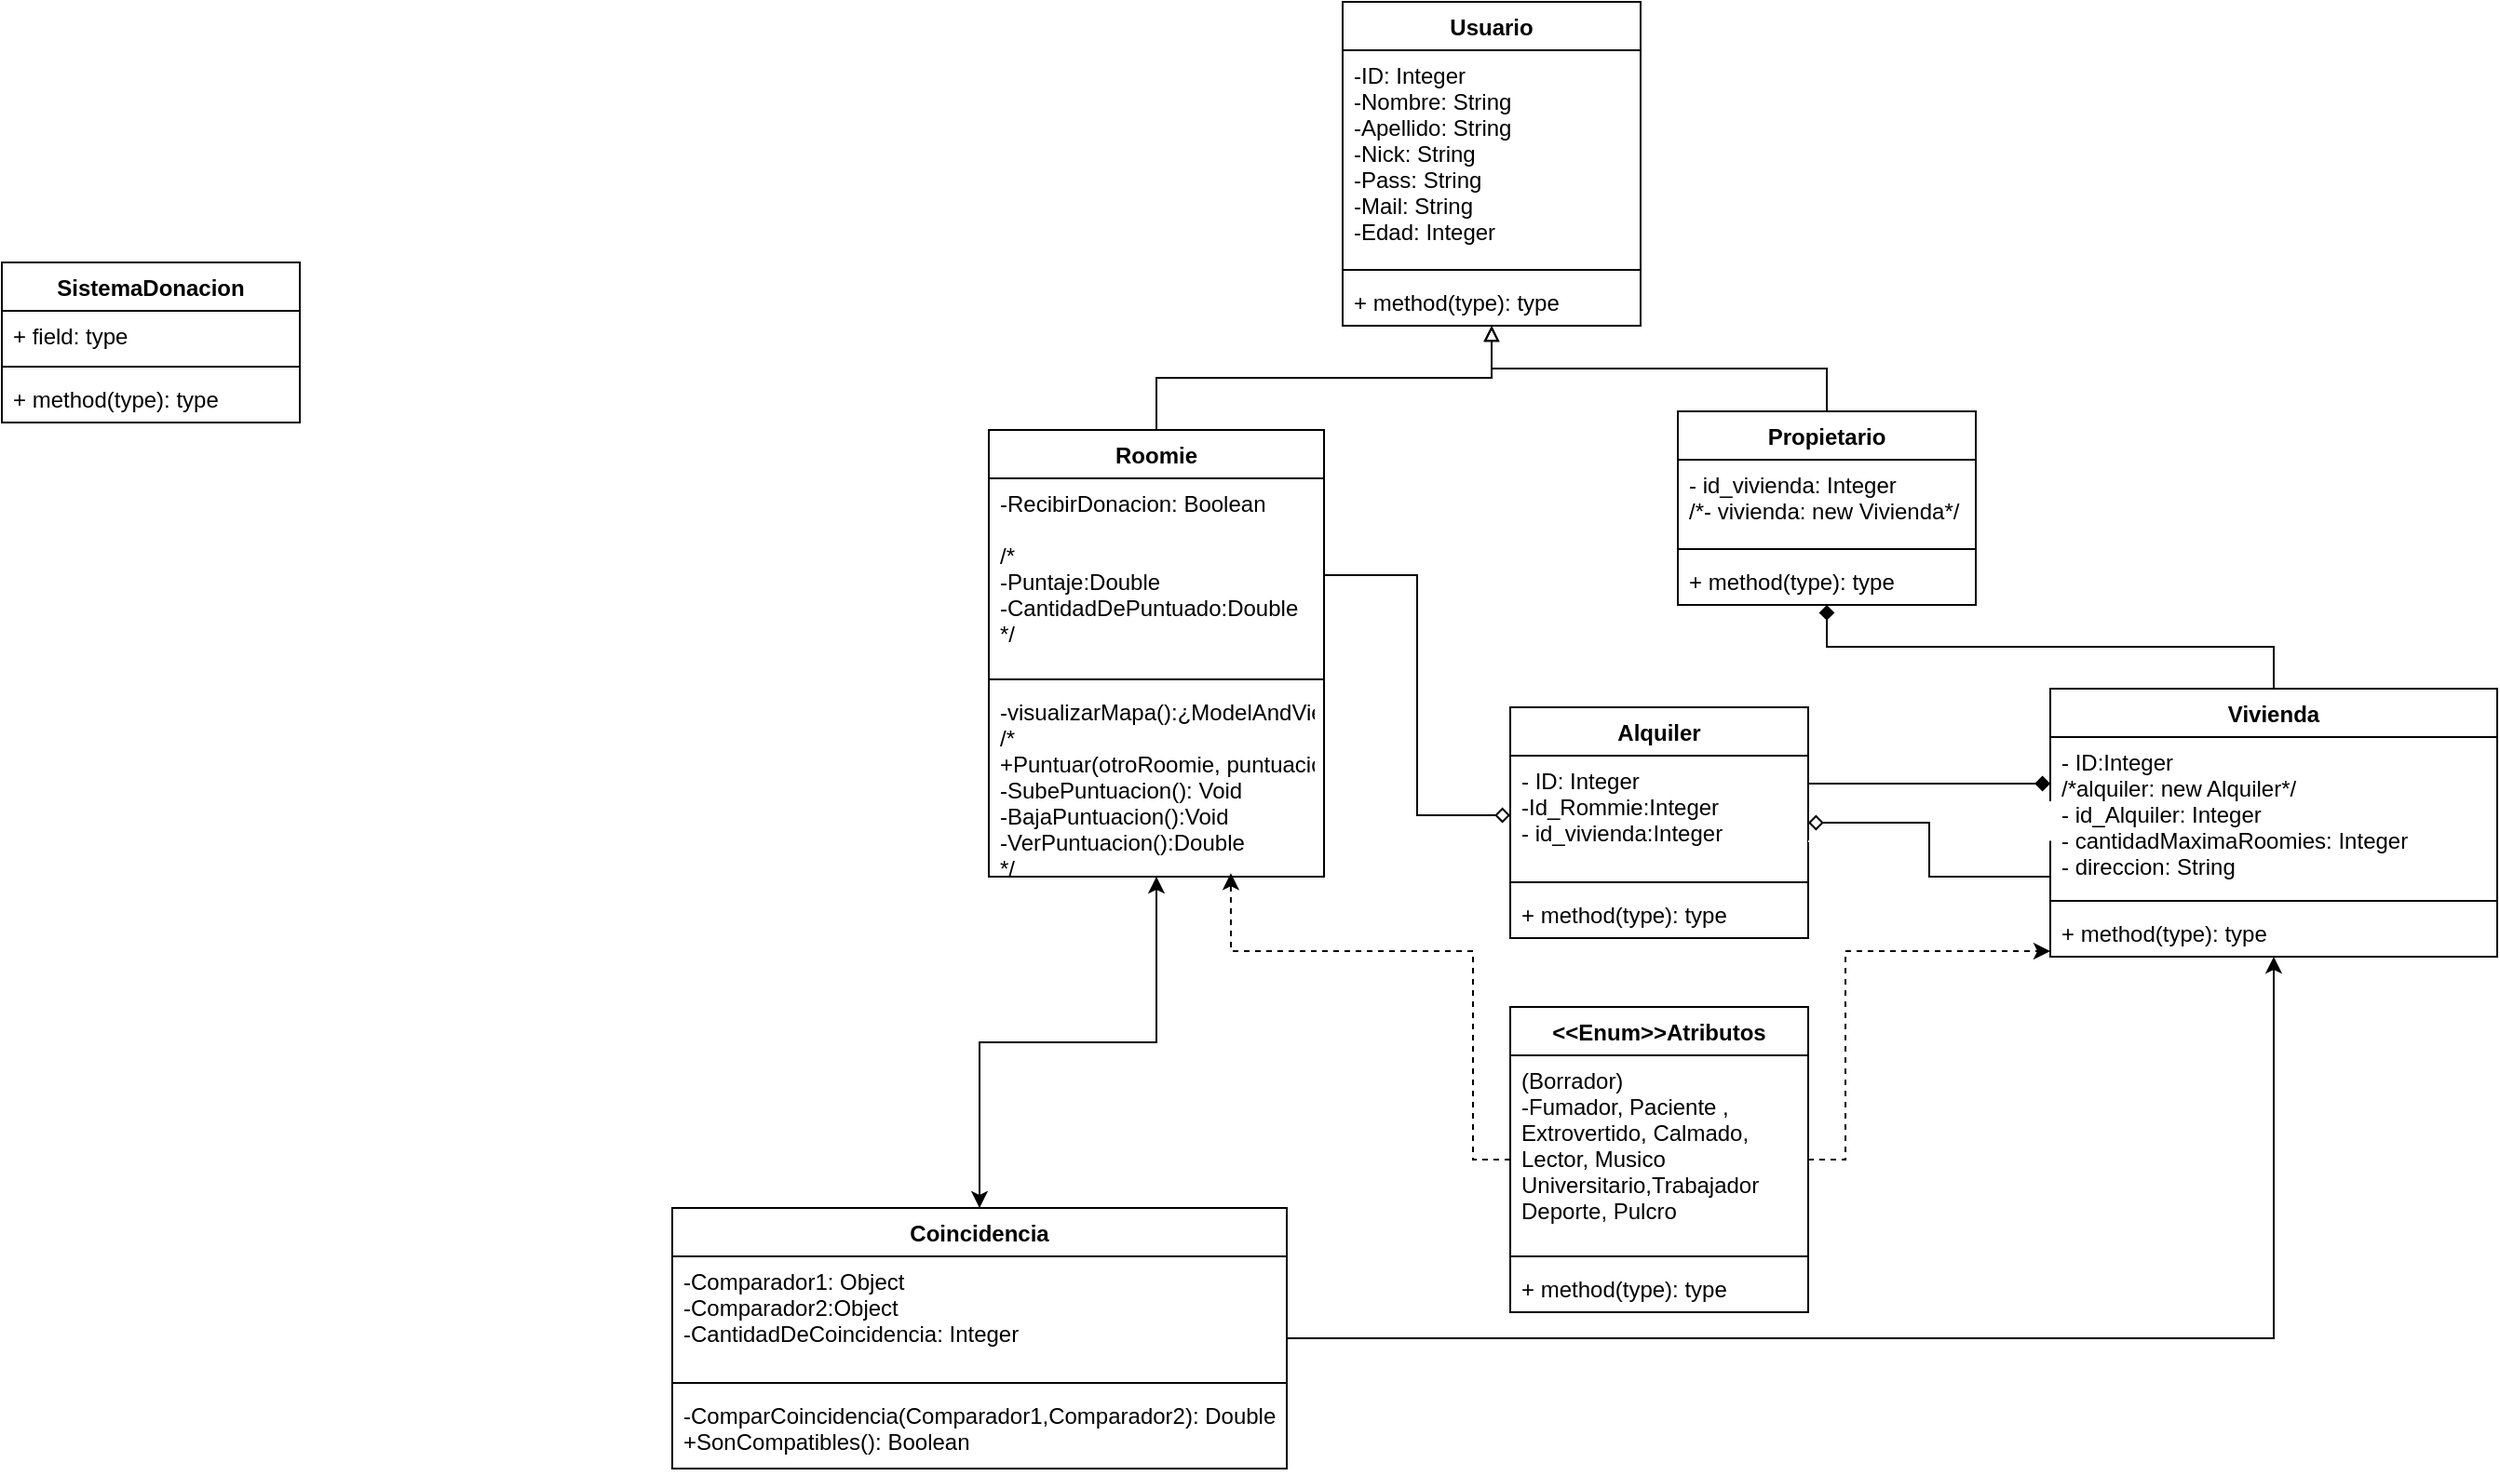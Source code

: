 <mxfile version="17.5.0" type="device"><diagram id="KF8sklsafdfMoTBYp0Mz" name="Page-1"><mxGraphModel dx="1848" dy="529" grid="1" gridSize="10" guides="1" tooltips="1" connect="1" arrows="1" fold="1" page="1" pageScale="1" pageWidth="827" pageHeight="1169" math="0" shadow="0"><root><mxCell id="0"/><mxCell id="1" parent="0"/><mxCell id="4Bn1yn5h3gt4CR7ztPiD-2" value="Usuario" style="swimlane;fontStyle=1;align=center;verticalAlign=top;childLayout=stackLayout;horizontal=1;startSize=26;horizontalStack=0;resizeParent=1;resizeParentMax=0;resizeLast=0;collapsible=1;marginBottom=0;" parent="1" vertex="1"><mxGeometry x="130" width="160" height="174" as="geometry"><mxRectangle x="130" y="20" width="80" height="26" as="alternateBounds"/></mxGeometry></mxCell><mxCell id="4Bn1yn5h3gt4CR7ztPiD-3" value="-ID: Integer&#10;-Nombre: String&#10;-Apellido: String&#10;-Nick: String&#10;-Pass: String&#10;-Mail: String&#10;-Edad: Integer&#10;" style="text;strokeColor=none;fillColor=none;align=left;verticalAlign=top;spacingLeft=4;spacingRight=4;overflow=hidden;rotatable=0;points=[[0,0.5],[1,0.5]];portConstraint=eastwest;" parent="4Bn1yn5h3gt4CR7ztPiD-2" vertex="1"><mxGeometry y="26" width="160" height="114" as="geometry"/></mxCell><mxCell id="4Bn1yn5h3gt4CR7ztPiD-4" value="" style="line;strokeWidth=1;fillColor=none;align=left;verticalAlign=middle;spacingTop=-1;spacingLeft=3;spacingRight=3;rotatable=0;labelPosition=right;points=[];portConstraint=eastwest;" parent="4Bn1yn5h3gt4CR7ztPiD-2" vertex="1"><mxGeometry y="140" width="160" height="8" as="geometry"/></mxCell><mxCell id="4Bn1yn5h3gt4CR7ztPiD-5" value="+ method(type): type" style="text;strokeColor=none;fillColor=none;align=left;verticalAlign=top;spacingLeft=4;spacingRight=4;overflow=hidden;rotatable=0;points=[[0,0.5],[1,0.5]];portConstraint=eastwest;" parent="4Bn1yn5h3gt4CR7ztPiD-2" vertex="1"><mxGeometry y="148" width="160" height="26" as="geometry"/></mxCell><mxCell id="4Bn1yn5h3gt4CR7ztPiD-24" style="edgeStyle=orthogonalEdgeStyle;rounded=0;orthogonalLoop=1;jettySize=auto;html=1;exitX=0.5;exitY=0;exitDx=0;exitDy=0;endArrow=block;endFill=0;" parent="1" source="4Bn1yn5h3gt4CR7ztPiD-6" target="4Bn1yn5h3gt4CR7ztPiD-2" edge="1"><mxGeometry relative="1" as="geometry"/></mxCell><mxCell id="4Bn1yn5h3gt4CR7ztPiD-6" value="Roomie" style="swimlane;fontStyle=1;align=center;verticalAlign=top;childLayout=stackLayout;horizontal=1;startSize=26;horizontalStack=0;resizeParent=1;resizeParentMax=0;resizeLast=0;collapsible=1;marginBottom=0;" parent="1" vertex="1"><mxGeometry x="-60" y="230" width="180" height="240" as="geometry"><mxRectangle x="-60" y="280" width="80" height="26" as="alternateBounds"/></mxGeometry></mxCell><mxCell id="4Bn1yn5h3gt4CR7ztPiD-7" value="-RecibirDonacion: Boolean&#10;&#10;/*&#10;-Puntaje:Double&#10;-CantidadDePuntuado:Double&#10;*/" style="text;strokeColor=none;fillColor=none;align=left;verticalAlign=top;spacingLeft=4;spacingRight=4;overflow=hidden;rotatable=0;points=[[0,0.5],[1,0.5]];portConstraint=eastwest;" parent="4Bn1yn5h3gt4CR7ztPiD-6" vertex="1"><mxGeometry y="26" width="180" height="104" as="geometry"/></mxCell><mxCell id="4Bn1yn5h3gt4CR7ztPiD-8" value="" style="line;strokeWidth=1;fillColor=none;align=left;verticalAlign=middle;spacingTop=-1;spacingLeft=3;spacingRight=3;rotatable=0;labelPosition=right;points=[];portConstraint=eastwest;" parent="4Bn1yn5h3gt4CR7ztPiD-6" vertex="1"><mxGeometry y="130" width="180" height="8" as="geometry"/></mxCell><mxCell id="4Bn1yn5h3gt4CR7ztPiD-9" value="-visualizarMapa():¿ModelAndView?&#10;/*&#10;+Puntuar(otroRoomie, puntuacion): void&#10;-SubePuntuacion(): Void&#10;-BajaPuntuacion():Void&#10;-VerPuntuacion():Double&#10;*/" style="text;strokeColor=none;fillColor=none;align=left;verticalAlign=top;spacingLeft=4;spacingRight=4;overflow=hidden;rotatable=0;points=[[0,0.5],[1,0.5]];portConstraint=eastwest;" parent="4Bn1yn5h3gt4CR7ztPiD-6" vertex="1"><mxGeometry y="138" width="180" height="102" as="geometry"/></mxCell><mxCell id="4Bn1yn5h3gt4CR7ztPiD-25" style="edgeStyle=orthogonalEdgeStyle;rounded=0;orthogonalLoop=1;jettySize=auto;html=1;exitX=0.5;exitY=0;exitDx=0;exitDy=0;endArrow=block;endFill=0;" parent="1" source="4Bn1yn5h3gt4CR7ztPiD-10" target="4Bn1yn5h3gt4CR7ztPiD-2" edge="1"><mxGeometry relative="1" as="geometry"/></mxCell><mxCell id="4Bn1yn5h3gt4CR7ztPiD-10" value="Propietario" style="swimlane;fontStyle=1;align=center;verticalAlign=top;childLayout=stackLayout;horizontal=1;startSize=26;horizontalStack=0;resizeParent=1;resizeParentMax=0;resizeLast=0;collapsible=1;marginBottom=0;" parent="1" vertex="1"><mxGeometry x="310" y="220" width="160" height="104" as="geometry"/></mxCell><mxCell id="4Bn1yn5h3gt4CR7ztPiD-11" value="- id_vivienda: Integer&#10;/*- vivienda: new Vivienda*/" style="text;strokeColor=none;fillColor=none;align=left;verticalAlign=top;spacingLeft=4;spacingRight=4;overflow=hidden;rotatable=0;points=[[0,0.5],[1,0.5]];portConstraint=eastwest;" parent="4Bn1yn5h3gt4CR7ztPiD-10" vertex="1"><mxGeometry y="26" width="160" height="44" as="geometry"/></mxCell><mxCell id="4Bn1yn5h3gt4CR7ztPiD-12" value="" style="line;strokeWidth=1;fillColor=none;align=left;verticalAlign=middle;spacingTop=-1;spacingLeft=3;spacingRight=3;rotatable=0;labelPosition=right;points=[];portConstraint=eastwest;" parent="4Bn1yn5h3gt4CR7ztPiD-10" vertex="1"><mxGeometry y="70" width="160" height="8" as="geometry"/></mxCell><mxCell id="4Bn1yn5h3gt4CR7ztPiD-13" value="+ method(type): type" style="text;strokeColor=none;fillColor=none;align=left;verticalAlign=top;spacingLeft=4;spacingRight=4;overflow=hidden;rotatable=0;points=[[0,0.5],[1,0.5]];portConstraint=eastwest;" parent="4Bn1yn5h3gt4CR7ztPiD-10" vertex="1"><mxGeometry y="78" width="160" height="26" as="geometry"/></mxCell><mxCell id="4Bn1yn5h3gt4CR7ztPiD-14" value="Alquiler" style="swimlane;fontStyle=1;align=center;verticalAlign=top;childLayout=stackLayout;horizontal=1;startSize=26;horizontalStack=0;resizeParent=1;resizeParentMax=0;resizeLast=0;collapsible=1;marginBottom=0;" parent="1" vertex="1"><mxGeometry x="220" y="379" width="160" height="124" as="geometry"/></mxCell><mxCell id="4Bn1yn5h3gt4CR7ztPiD-15" value="- ID: Integer&#10;-Id_Rommie:Integer&#10;- id_vivienda:Integer" style="text;strokeColor=none;fillColor=none;align=left;verticalAlign=top;spacingLeft=4;spacingRight=4;overflow=hidden;rotatable=0;points=[[0,0.5],[1,0.5]];portConstraint=eastwest;" parent="4Bn1yn5h3gt4CR7ztPiD-14" vertex="1"><mxGeometry y="26" width="160" height="64" as="geometry"/></mxCell><mxCell id="4Bn1yn5h3gt4CR7ztPiD-16" value="" style="line;strokeWidth=1;fillColor=none;align=left;verticalAlign=middle;spacingTop=-1;spacingLeft=3;spacingRight=3;rotatable=0;labelPosition=right;points=[];portConstraint=eastwest;" parent="4Bn1yn5h3gt4CR7ztPiD-14" vertex="1"><mxGeometry y="90" width="160" height="8" as="geometry"/></mxCell><mxCell id="4Bn1yn5h3gt4CR7ztPiD-17" value="+ method(type): type" style="text;strokeColor=none;fillColor=none;align=left;verticalAlign=top;spacingLeft=4;spacingRight=4;overflow=hidden;rotatable=0;points=[[0,0.5],[1,0.5]];portConstraint=eastwest;" parent="4Bn1yn5h3gt4CR7ztPiD-14" vertex="1"><mxGeometry y="98" width="160" height="26" as="geometry"/></mxCell><mxCell id="4Bn1yn5h3gt4CR7ztPiD-29" style="edgeStyle=orthogonalEdgeStyle;rounded=0;orthogonalLoop=1;jettySize=auto;html=1;exitX=0.5;exitY=0;exitDx=0;exitDy=0;startArrow=none;startFill=0;endArrow=diamond;endFill=1;" parent="1" source="4Bn1yn5h3gt4CR7ztPiD-18" target="4Bn1yn5h3gt4CR7ztPiD-10" edge="1"><mxGeometry relative="1" as="geometry"/></mxCell><mxCell id="4Bn1yn5h3gt4CR7ztPiD-18" value="Vivienda" style="swimlane;fontStyle=1;align=center;verticalAlign=top;childLayout=stackLayout;horizontal=1;startSize=26;horizontalStack=0;resizeParent=1;resizeParentMax=0;resizeLast=0;collapsible=1;marginBottom=0;" parent="1" vertex="1"><mxGeometry x="510" y="369" width="240" height="144" as="geometry"/></mxCell><mxCell id="4Bn1yn5h3gt4CR7ztPiD-19" value="- ID:Integer&#10;/*alquiler: new Alquiler*/&#10;- id_Alquiler: Integer&#10;- cantidadMaximaRoomies: Integer&#10;- direccion: String&#10;" style="text;strokeColor=none;fillColor=none;align=left;verticalAlign=top;spacingLeft=4;spacingRight=4;overflow=hidden;rotatable=0;points=[[0,0.5],[1,0.5]];portConstraint=eastwest;" parent="4Bn1yn5h3gt4CR7ztPiD-18" vertex="1"><mxGeometry y="26" width="240" height="84" as="geometry"/></mxCell><mxCell id="4Bn1yn5h3gt4CR7ztPiD-20" value="" style="line;strokeWidth=1;fillColor=none;align=left;verticalAlign=middle;spacingTop=-1;spacingLeft=3;spacingRight=3;rotatable=0;labelPosition=right;points=[];portConstraint=eastwest;" parent="4Bn1yn5h3gt4CR7ztPiD-18" vertex="1"><mxGeometry y="110" width="240" height="8" as="geometry"/></mxCell><mxCell id="4Bn1yn5h3gt4CR7ztPiD-21" value="+ method(type): type" style="text;strokeColor=none;fillColor=none;align=left;verticalAlign=top;spacingLeft=4;spacingRight=4;overflow=hidden;rotatable=0;points=[[0,0.5],[1,0.5]];portConstraint=eastwest;" parent="4Bn1yn5h3gt4CR7ztPiD-18" vertex="1"><mxGeometry y="118" width="240" height="26" as="geometry"/></mxCell><mxCell id="4Bn1yn5h3gt4CR7ztPiD-27" style="edgeStyle=orthogonalEdgeStyle;rounded=0;orthogonalLoop=1;jettySize=auto;html=1;startArrow=none;startFill=0;endArrow=diamond;endFill=1;" parent="1" source="4Bn1yn5h3gt4CR7ztPiD-14" target="4Bn1yn5h3gt4CR7ztPiD-18" edge="1"><mxGeometry relative="1" as="geometry"><Array as="points"><mxPoint x="470" y="420"/><mxPoint x="470" y="420"/></Array></mxGeometry></mxCell><mxCell id="4Bn1yn5h3gt4CR7ztPiD-28" style="edgeStyle=orthogonalEdgeStyle;rounded=0;orthogonalLoop=1;jettySize=auto;html=1;exitX=1;exitY=0.5;exitDx=0;exitDy=0;startArrow=none;startFill=0;endArrow=diamond;endFill=0;" parent="1" source="4Bn1yn5h3gt4CR7ztPiD-7" target="4Bn1yn5h3gt4CR7ztPiD-15" edge="1"><mxGeometry relative="1" as="geometry"/></mxCell><mxCell id="2LakdMpCqzMC9U6jFQQU-1" value="Coincidencia" style="swimlane;fontStyle=1;align=center;verticalAlign=top;childLayout=stackLayout;horizontal=1;startSize=26;horizontalStack=0;resizeParent=1;resizeParentMax=0;resizeLast=0;collapsible=1;marginBottom=0;" parent="1" vertex="1"><mxGeometry x="-230" y="648" width="330" height="140" as="geometry"><mxRectangle x="-230" y="648" width="110" height="26" as="alternateBounds"/></mxGeometry></mxCell><mxCell id="2LakdMpCqzMC9U6jFQQU-2" value="-Comparador1: Object&#10;-Comparador2:Object&#10;-CantidadDeCoincidencia: Integer" style="text;strokeColor=none;fillColor=none;align=left;verticalAlign=top;spacingLeft=4;spacingRight=4;overflow=hidden;rotatable=0;points=[[0,0.5],[1,0.5]];portConstraint=eastwest;" parent="2LakdMpCqzMC9U6jFQQU-1" vertex="1"><mxGeometry y="26" width="330" height="64" as="geometry"/></mxCell><mxCell id="2LakdMpCqzMC9U6jFQQU-3" value="" style="line;strokeWidth=1;fillColor=none;align=left;verticalAlign=middle;spacingTop=-1;spacingLeft=3;spacingRight=3;rotatable=0;labelPosition=right;points=[];portConstraint=eastwest;" parent="2LakdMpCqzMC9U6jFQQU-1" vertex="1"><mxGeometry y="90" width="330" height="8" as="geometry"/></mxCell><mxCell id="2LakdMpCqzMC9U6jFQQU-4" value="-ComparCoincidencia(Comparador1,Comparador2): Double&#10;+SonCompatibles(): Boolean" style="text;strokeColor=none;fillColor=none;align=left;verticalAlign=top;spacingLeft=4;spacingRight=4;overflow=hidden;rotatable=0;points=[[0,0.5],[1,0.5]];portConstraint=eastwest;" parent="2LakdMpCqzMC9U6jFQQU-1" vertex="1"><mxGeometry y="98" width="330" height="42" as="geometry"/></mxCell><mxCell id="2LakdMpCqzMC9U6jFQQU-9" value="&lt;&lt;Enum&gt;&gt;Atributos" style="swimlane;fontStyle=1;align=center;verticalAlign=top;childLayout=stackLayout;horizontal=1;startSize=26;horizontalStack=0;resizeParent=1;resizeParentMax=0;resizeLast=0;collapsible=1;marginBottom=0;" parent="1" vertex="1"><mxGeometry x="220" y="540" width="160" height="164" as="geometry"><mxRectangle x="-413" y="489" width="150" height="26" as="alternateBounds"/></mxGeometry></mxCell><mxCell id="2LakdMpCqzMC9U6jFQQU-10" value="(Borrador)&#10;-Fumador, Paciente ,&#10;Extrovertido, Calmado, &#10;Lector, Musico&#10;Universitario,Trabajador&#10;Deporte, Pulcro" style="text;strokeColor=none;fillColor=none;align=left;verticalAlign=top;spacingLeft=4;spacingRight=4;overflow=hidden;rotatable=0;points=[[0,0.5],[1,0.5]];portConstraint=eastwest;" parent="2LakdMpCqzMC9U6jFQQU-9" vertex="1"><mxGeometry y="26" width="160" height="104" as="geometry"/></mxCell><mxCell id="2LakdMpCqzMC9U6jFQQU-11" value="" style="line;strokeWidth=1;fillColor=none;align=left;verticalAlign=middle;spacingTop=-1;spacingLeft=3;spacingRight=3;rotatable=0;labelPosition=right;points=[];portConstraint=eastwest;" parent="2LakdMpCqzMC9U6jFQQU-9" vertex="1"><mxGeometry y="130" width="160" height="8" as="geometry"/></mxCell><mxCell id="2LakdMpCqzMC9U6jFQQU-12" value="+ method(type): type" style="text;strokeColor=none;fillColor=none;align=left;verticalAlign=top;spacingLeft=4;spacingRight=4;overflow=hidden;rotatable=0;points=[[0,0.5],[1,0.5]];portConstraint=eastwest;" parent="2LakdMpCqzMC9U6jFQQU-9" vertex="1"><mxGeometry y="138" width="160" height="26" as="geometry"/></mxCell><mxCell id="2LakdMpCqzMC9U6jFQQU-16" value="" style="edgeStyle=orthogonalEdgeStyle;rounded=0;orthogonalLoop=1;jettySize=auto;html=1;dashed=1;entryX=0.722;entryY=0.982;entryDx=0;entryDy=0;entryPerimeter=0;" parent="1" source="2LakdMpCqzMC9U6jFQQU-9" target="4Bn1yn5h3gt4CR7ztPiD-9" edge="1"><mxGeometry relative="1" as="geometry"><Array as="points"><mxPoint x="200" y="622"/><mxPoint x="200" y="510"/><mxPoint x="70" y="510"/></Array></mxGeometry></mxCell><mxCell id="2LakdMpCqzMC9U6jFQQU-24" value="" style="edgeStyle=orthogonalEdgeStyle;rounded=0;orthogonalLoop=1;jettySize=auto;html=1;" parent="1" source="2LakdMpCqzMC9U6jFQQU-1" target="4Bn1yn5h3gt4CR7ztPiD-6" edge="1"><mxGeometry relative="1" as="geometry"><mxPoint x="40" y="604" as="sourcePoint"/><mxPoint x="40" y="538" as="targetPoint"/></mxGeometry></mxCell><mxCell id="2LakdMpCqzMC9U6jFQQU-26" value="" style="edgeStyle=orthogonalEdgeStyle;rounded=0;orthogonalLoop=1;jettySize=auto;html=1;" parent="1" source="4Bn1yn5h3gt4CR7ztPiD-6" target="2LakdMpCqzMC9U6jFQQU-1" edge="1"><mxGeometry relative="1" as="geometry"><mxPoint x="-186.7" y="417.88" as="sourcePoint"/><mxPoint x="-51.26" y="417.93" as="targetPoint"/></mxGeometry></mxCell><mxCell id="2LakdMpCqzMC9U6jFQQU-27" value="" style="edgeStyle=orthogonalEdgeStyle;rounded=0;orthogonalLoop=1;jettySize=auto;html=1;" parent="1" source="2LakdMpCqzMC9U6jFQQU-1" target="4Bn1yn5h3gt4CR7ztPiD-18" edge="1"><mxGeometry relative="1" as="geometry"><mxPoint x="40" y="538" as="sourcePoint"/><mxPoint x="-55" y="658" as="targetPoint"/></mxGeometry></mxCell><mxCell id="2LakdMpCqzMC9U6jFQQU-29" value="" style="edgeStyle=orthogonalEdgeStyle;rounded=0;orthogonalLoop=1;jettySize=auto;html=1;dashed=1;" parent="1" source="2LakdMpCqzMC9U6jFQQU-9" target="4Bn1yn5h3gt4CR7ztPiD-18" edge="1"><mxGeometry relative="1" as="geometry"><mxPoint x="230" y="632" as="sourcePoint"/><mxPoint x="79.96" y="427.532" as="targetPoint"/><Array as="points"><mxPoint x="400" y="622"/><mxPoint x="400" y="510"/><mxPoint x="610" y="510"/></Array></mxGeometry></mxCell><mxCell id="2LakdMpCqzMC9U6jFQQU-31" value="SistemaDonacion" style="swimlane;fontStyle=1;align=center;verticalAlign=top;childLayout=stackLayout;horizontal=1;startSize=26;horizontalStack=0;resizeParent=1;resizeParentMax=0;resizeLast=0;collapsible=1;marginBottom=0;" parent="1" vertex="1"><mxGeometry x="-590" y="140" width="160" height="86" as="geometry"/></mxCell><mxCell id="2LakdMpCqzMC9U6jFQQU-32" value="+ field: type" style="text;strokeColor=none;fillColor=none;align=left;verticalAlign=top;spacingLeft=4;spacingRight=4;overflow=hidden;rotatable=0;points=[[0,0.5],[1,0.5]];portConstraint=eastwest;" parent="2LakdMpCqzMC9U6jFQQU-31" vertex="1"><mxGeometry y="26" width="160" height="26" as="geometry"/></mxCell><mxCell id="2LakdMpCqzMC9U6jFQQU-33" value="" style="line;strokeWidth=1;fillColor=none;align=left;verticalAlign=middle;spacingTop=-1;spacingLeft=3;spacingRight=3;rotatable=0;labelPosition=right;points=[];portConstraint=eastwest;" parent="2LakdMpCqzMC9U6jFQQU-31" vertex="1"><mxGeometry y="52" width="160" height="8" as="geometry"/></mxCell><mxCell id="2LakdMpCqzMC9U6jFQQU-34" value="+ method(type): type" style="text;strokeColor=none;fillColor=none;align=left;verticalAlign=top;spacingLeft=4;spacingRight=4;overflow=hidden;rotatable=0;points=[[0,0.5],[1,0.5]];portConstraint=eastwest;" parent="2LakdMpCqzMC9U6jFQQU-31" vertex="1"><mxGeometry y="60" width="160" height="26" as="geometry"/></mxCell><mxCell id="4sJX4VLRa2m0gBedq9-W-1" style="edgeStyle=orthogonalEdgeStyle;rounded=0;orthogonalLoop=1;jettySize=auto;html=1;startArrow=none;startFill=0;endArrow=diamond;endFill=1;strokeColor=#FFFFFF;" edge="1" parent="1"><mxGeometry relative="1" as="geometry"><mxPoint x="380" y="451" as="sourcePoint"/><mxPoint x="510" y="451" as="targetPoint"/><Array as="points"><mxPoint x="445" y="451"/><mxPoint x="445" y="430"/><mxPoint x="510" y="430"/></Array></mxGeometry></mxCell><mxCell id="4sJX4VLRa2m0gBedq9-W-2" style="edgeStyle=orthogonalEdgeStyle;rounded=0;orthogonalLoop=1;jettySize=auto;html=1;startArrow=none;startFill=0;endArrow=diamond;endFill=0;" edge="1" parent="1" source="4Bn1yn5h3gt4CR7ztPiD-18" target="4Bn1yn5h3gt4CR7ztPiD-14"><mxGeometry relative="1" as="geometry"><mxPoint x="390" y="451" as="sourcePoint"/><mxPoint x="520" y="451" as="targetPoint"/><Array as="points"><mxPoint x="445" y="470"/><mxPoint x="445" y="441"/></Array></mxGeometry></mxCell></root></mxGraphModel></diagram></mxfile>